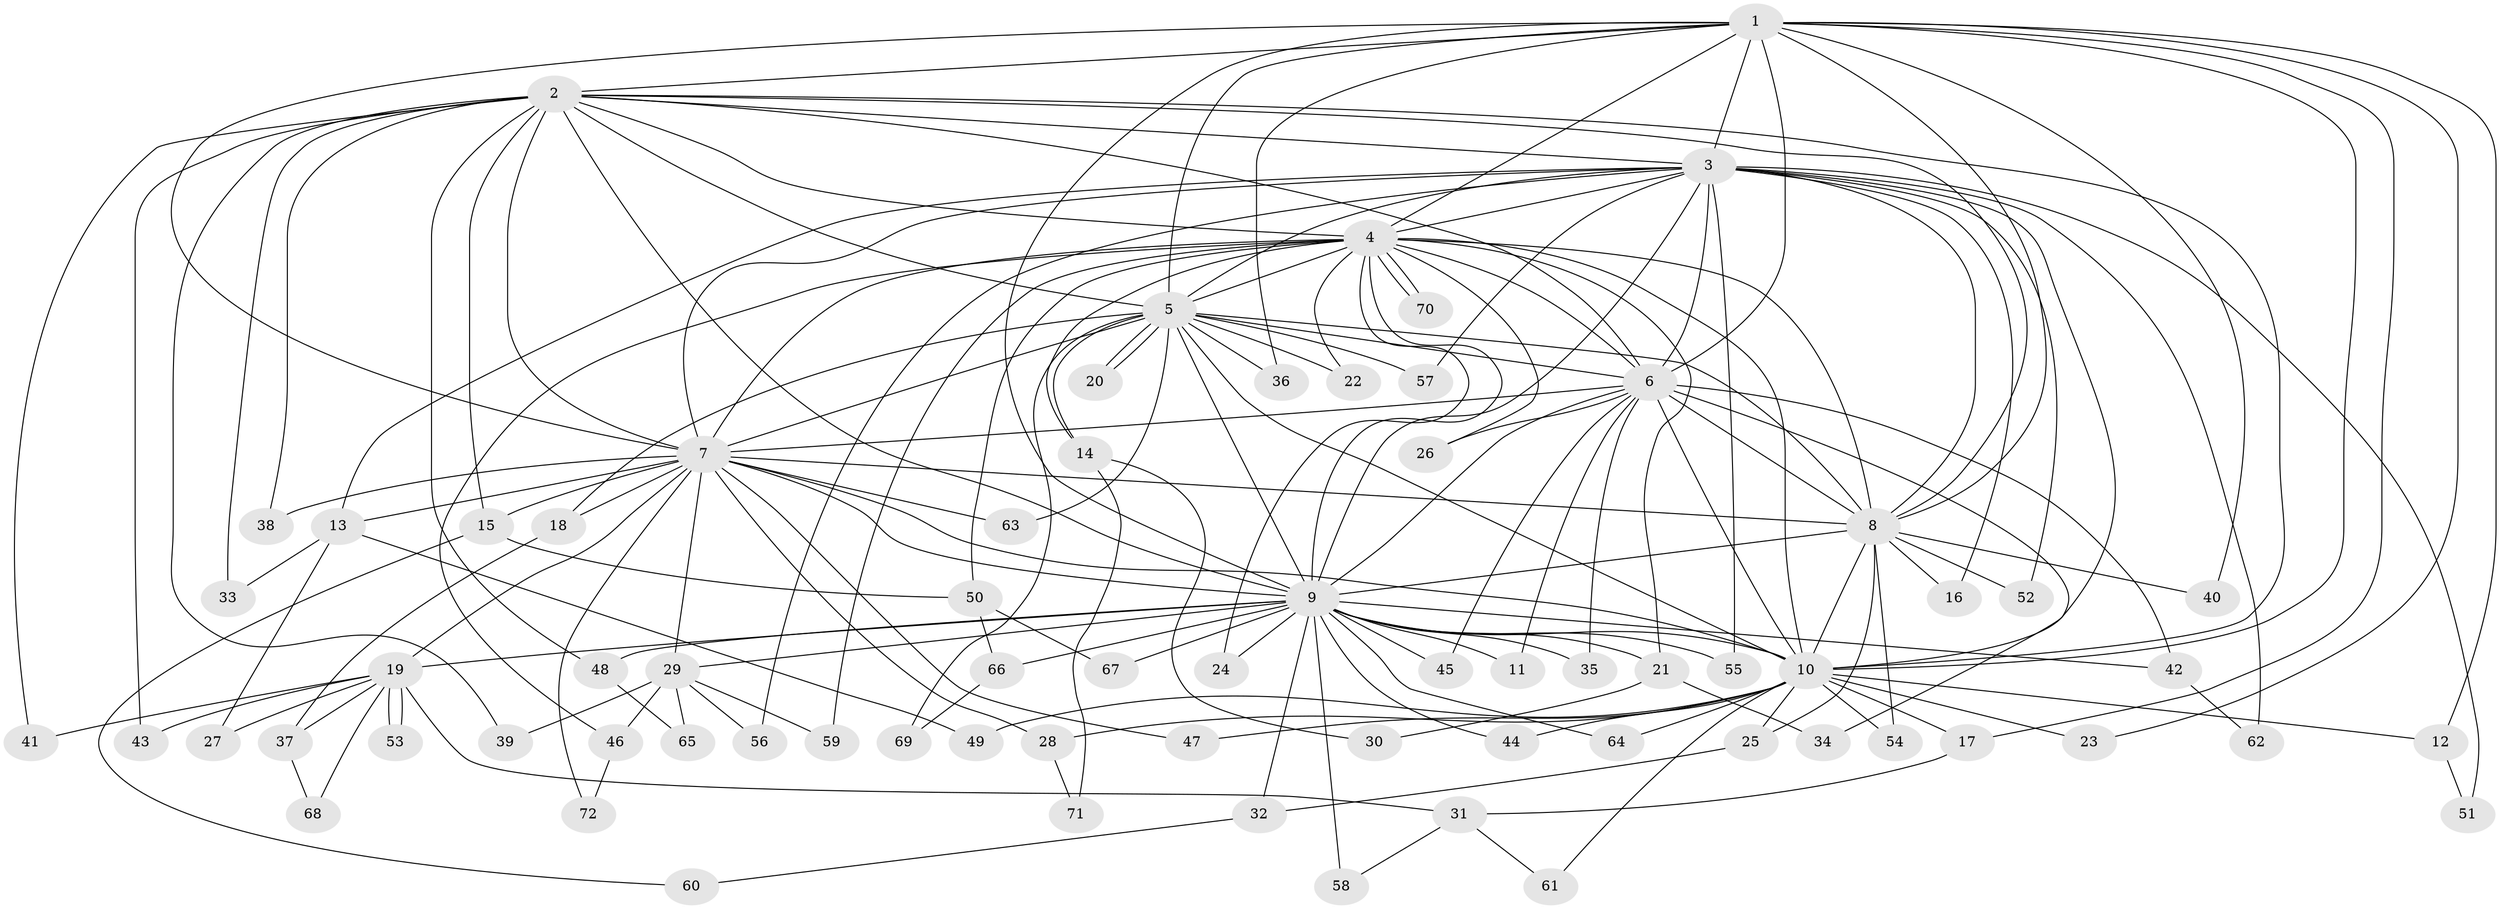// Generated by graph-tools (version 1.1) at 2025/35/03/09/25 02:35:06]
// undirected, 72 vertices, 169 edges
graph export_dot {
graph [start="1"]
  node [color=gray90,style=filled];
  1;
  2;
  3;
  4;
  5;
  6;
  7;
  8;
  9;
  10;
  11;
  12;
  13;
  14;
  15;
  16;
  17;
  18;
  19;
  20;
  21;
  22;
  23;
  24;
  25;
  26;
  27;
  28;
  29;
  30;
  31;
  32;
  33;
  34;
  35;
  36;
  37;
  38;
  39;
  40;
  41;
  42;
  43;
  44;
  45;
  46;
  47;
  48;
  49;
  50;
  51;
  52;
  53;
  54;
  55;
  56;
  57;
  58;
  59;
  60;
  61;
  62;
  63;
  64;
  65;
  66;
  67;
  68;
  69;
  70;
  71;
  72;
  1 -- 2;
  1 -- 3;
  1 -- 4;
  1 -- 5;
  1 -- 6;
  1 -- 7;
  1 -- 8;
  1 -- 9;
  1 -- 10;
  1 -- 12;
  1 -- 17;
  1 -- 23;
  1 -- 36;
  1 -- 40;
  2 -- 3;
  2 -- 4;
  2 -- 5;
  2 -- 6;
  2 -- 7;
  2 -- 8;
  2 -- 9;
  2 -- 10;
  2 -- 15;
  2 -- 33;
  2 -- 38;
  2 -- 39;
  2 -- 41;
  2 -- 43;
  2 -- 48;
  3 -- 4;
  3 -- 5;
  3 -- 6;
  3 -- 7;
  3 -- 8;
  3 -- 9;
  3 -- 10;
  3 -- 13;
  3 -- 16;
  3 -- 51;
  3 -- 52;
  3 -- 55;
  3 -- 56;
  3 -- 57;
  3 -- 62;
  4 -- 5;
  4 -- 6;
  4 -- 7;
  4 -- 8;
  4 -- 9;
  4 -- 10;
  4 -- 14;
  4 -- 21;
  4 -- 22;
  4 -- 24;
  4 -- 26;
  4 -- 46;
  4 -- 50;
  4 -- 59;
  4 -- 70;
  4 -- 70;
  5 -- 6;
  5 -- 7;
  5 -- 8;
  5 -- 9;
  5 -- 10;
  5 -- 14;
  5 -- 18;
  5 -- 20;
  5 -- 20;
  5 -- 22;
  5 -- 36;
  5 -- 57;
  5 -- 63;
  5 -- 69;
  6 -- 7;
  6 -- 8;
  6 -- 9;
  6 -- 10;
  6 -- 11;
  6 -- 26;
  6 -- 34;
  6 -- 35;
  6 -- 42;
  6 -- 45;
  7 -- 8;
  7 -- 9;
  7 -- 10;
  7 -- 13;
  7 -- 15;
  7 -- 18;
  7 -- 19;
  7 -- 28;
  7 -- 29;
  7 -- 38;
  7 -- 47;
  7 -- 63;
  7 -- 72;
  8 -- 9;
  8 -- 10;
  8 -- 16;
  8 -- 25;
  8 -- 40;
  8 -- 52;
  8 -- 54;
  9 -- 10;
  9 -- 11;
  9 -- 19;
  9 -- 21;
  9 -- 24;
  9 -- 29;
  9 -- 32;
  9 -- 35;
  9 -- 42;
  9 -- 44;
  9 -- 45;
  9 -- 48;
  9 -- 55;
  9 -- 58;
  9 -- 64;
  9 -- 66;
  9 -- 67;
  10 -- 12;
  10 -- 17;
  10 -- 23;
  10 -- 25;
  10 -- 28;
  10 -- 44;
  10 -- 47;
  10 -- 49;
  10 -- 54;
  10 -- 61;
  10 -- 64;
  12 -- 51;
  13 -- 27;
  13 -- 33;
  13 -- 49;
  14 -- 30;
  14 -- 71;
  15 -- 50;
  15 -- 60;
  17 -- 31;
  18 -- 37;
  19 -- 27;
  19 -- 31;
  19 -- 37;
  19 -- 41;
  19 -- 43;
  19 -- 53;
  19 -- 53;
  19 -- 68;
  21 -- 30;
  21 -- 34;
  25 -- 32;
  28 -- 71;
  29 -- 39;
  29 -- 46;
  29 -- 56;
  29 -- 59;
  29 -- 65;
  31 -- 58;
  31 -- 61;
  32 -- 60;
  37 -- 68;
  42 -- 62;
  46 -- 72;
  48 -- 65;
  50 -- 66;
  50 -- 67;
  66 -- 69;
}

